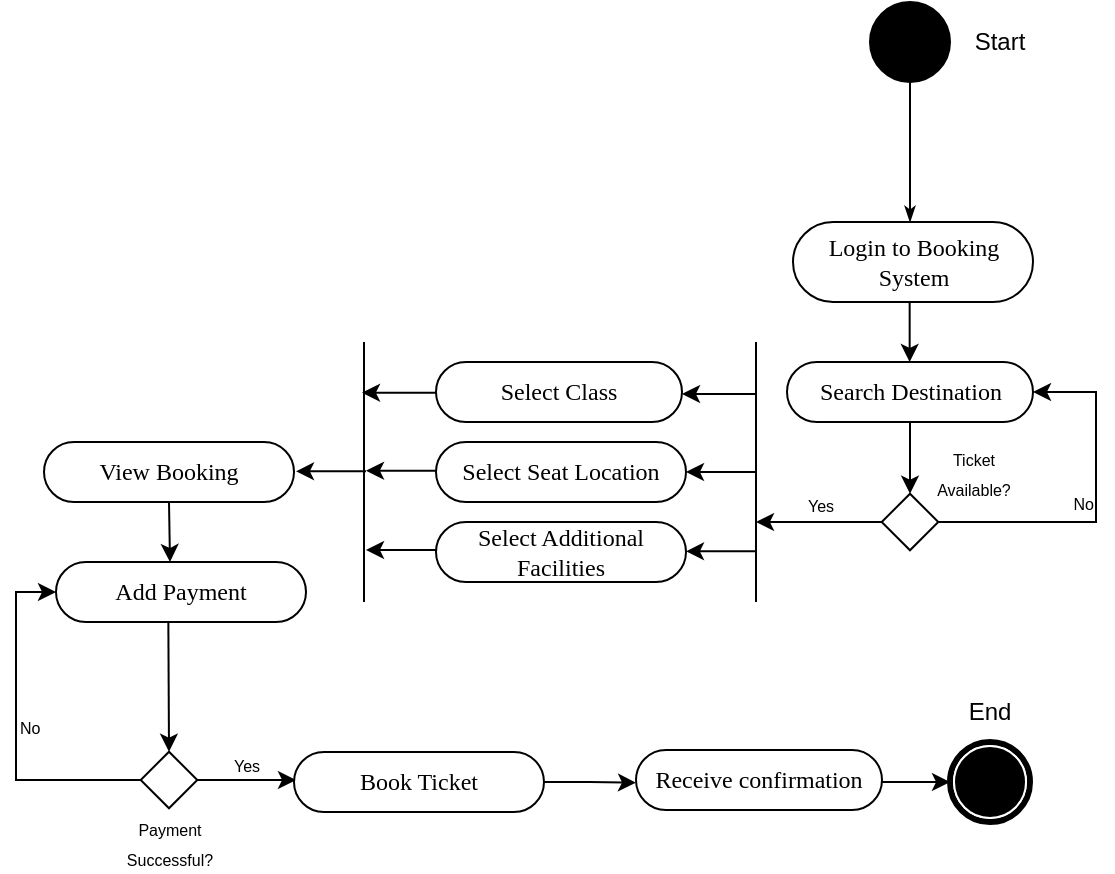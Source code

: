 <mxfile version="20.6.0" type="device"><diagram name="Page-1" id="0783ab3e-0a74-02c8-0abd-f7b4e66b4bec"><mxGraphModel dx="1083" dy="1809" grid="1" gridSize="10" guides="1" tooltips="1" connect="1" arrows="1" fold="1" page="1" pageScale="1" pageWidth="850" pageHeight="1100" background="none" math="0" shadow="0"><root><mxCell id="0"/><mxCell id="1" parent="0"/><mxCell id="Q1ZyOWv6i9mSC_wgeCJG-24" style="edgeStyle=orthogonalEdgeStyle;rounded=0;html=1;labelBackgroundColor=none;startArrow=none;startFill=0;startSize=5;endArrow=classicThin;endFill=1;endSize=5;jettySize=auto;orthogonalLoop=1;strokeWidth=1;fontFamily=Verdana;fontSize=12" parent="1" source="Q1ZyOWv6i9mSC_wgeCJG-25" edge="1"><mxGeometry relative="1" as="geometry"><mxPoint x="537" as="targetPoint"/></mxGeometry></mxCell><mxCell id="Q1ZyOWv6i9mSC_wgeCJG-25" value="S" style="ellipse;whiteSpace=wrap;html=1;rounded=0;shadow=0;comic=0;labelBackgroundColor=none;strokeWidth=1;fillColor=#000000;fontFamily=Verdana;fontSize=12;align=center;" parent="1" vertex="1"><mxGeometry x="517" y="-110" width="40" height="40" as="geometry"/></mxCell><mxCell id="Q1ZyOWv6i9mSC_wgeCJG-66" style="edgeStyle=orthogonalEdgeStyle;rounded=0;orthogonalLoop=1;jettySize=auto;html=1;exitX=0.5;exitY=1;exitDx=0;exitDy=0;startArrow=none;entryX=0;entryY=0;entryDx=0;entryDy=0;" parent="1" source="Q1ZyOWv6i9mSC_wgeCJG-2" edge="1" target="83Clnmo0ifBWDBZL9CoN-5"><mxGeometry relative="1" as="geometry"><mxPoint x="537" y="130" as="targetPoint"/></mxGeometry></mxCell><mxCell id="Q1ZyOWv6i9mSC_wgeCJG-26" value="Login to Booking System" style="rounded=1;whiteSpace=wrap;html=1;shadow=0;comic=0;labelBackgroundColor=none;strokeWidth=1;fontFamily=Verdana;fontSize=12;align=center;arcSize=50;" parent="1" vertex="1"><mxGeometry x="478.5" width="120" height="40" as="geometry"/></mxCell><mxCell id="Q1ZyOWv6i9mSC_wgeCJG-40" value="" style="shape=mxgraph.bpmn.shape;html=1;verticalLabelPosition=bottom;labelBackgroundColor=#ffffff;verticalAlign=top;perimeter=ellipsePerimeter;outline=end;symbol=terminate;rounded=0;shadow=0;comic=0;strokeWidth=1;fontFamily=Verdana;fontSize=12;align=center;" parent="1" vertex="1"><mxGeometry x="557" y="260" width="40" height="40" as="geometry"/></mxCell><mxCell id="Q1ZyOWv6i9mSC_wgeCJG-53" style="edgeStyle=orthogonalEdgeStyle;rounded=0;html=1;exitX=0.75;exitY=1;labelBackgroundColor=none;startArrow=none;startFill=0;startSize=5;endArrow=classicThin;endFill=1;endSize=5;jettySize=auto;orthogonalLoop=1;strokeWidth=1;fontFamily=Verdana;fontSize=12" parent="1" edge="1"><mxGeometry relative="1" as="geometry"><Array as="points"><mxPoint x="430" y="230"/><mxPoint x="635" y="230"/></Array><mxPoint x="468.25" y="350" as="sourcePoint"/></mxGeometry></mxCell><mxCell id="Q1ZyOWv6i9mSC_wgeCJG-59" value="Start" style="text;html=1;strokeColor=none;fillColor=none;align=center;verticalAlign=middle;whiteSpace=wrap;rounded=0;" parent="1" vertex="1"><mxGeometry x="552" y="-105" width="60" height="30" as="geometry"/></mxCell><mxCell id="Q1ZyOWv6i9mSC_wgeCJG-70" value="" style="endArrow=none;html=1;rounded=0;" parent="1" edge="1"><mxGeometry width="50" height="50" relative="1" as="geometry"><mxPoint x="460" y="190" as="sourcePoint"/><mxPoint x="460" y="60" as="targetPoint"/></mxGeometry></mxCell><mxCell id="Q1ZyOWv6i9mSC_wgeCJG-79" style="edgeStyle=orthogonalEdgeStyle;rounded=0;orthogonalLoop=1;jettySize=auto;html=1;exitX=1;exitY=0.5;exitDx=0;exitDy=0;entryX=0;entryY=0.5;entryDx=0;entryDy=0;strokeWidth=1;" parent="1" source="Q1ZyOWv6i9mSC_wgeCJG-77" target="Q1ZyOWv6i9mSC_wgeCJG-40" edge="1"><mxGeometry relative="1" as="geometry"><Array as="points"><mxPoint x="462" y="279"/><mxPoint x="462" y="280"/></Array></mxGeometry></mxCell><mxCell id="Q1ZyOWv6i9mSC_wgeCJG-77" value="Receive confirmation" style="rounded=1;whiteSpace=wrap;html=1;shadow=0;comic=0;labelBackgroundColor=none;strokeWidth=1;fontFamily=Verdana;fontSize=12;align=center;arcSize=50;" parent="1" vertex="1"><mxGeometry x="400" y="264" width="123" height="30" as="geometry"/></mxCell><mxCell id="Q1ZyOWv6i9mSC_wgeCJG-80" value="End" style="text;html=1;strokeColor=none;fillColor=none;align=center;verticalAlign=middle;whiteSpace=wrap;rounded=0;" parent="1" vertex="1"><mxGeometry x="547" y="230" width="60" height="30" as="geometry"/></mxCell><mxCell id="Q1ZyOWv6i9mSC_wgeCJG-2" value="Search Destination" style="rounded=1;whiteSpace=wrap;html=1;shadow=0;comic=0;labelBackgroundColor=none;strokeWidth=1;fontFamily=Verdana;fontSize=12;align=center;arcSize=50;" parent="1" vertex="1"><mxGeometry x="475.5" y="70" width="123" height="30" as="geometry"/></mxCell><mxCell id="83Clnmo0ifBWDBZL9CoN-1" value="Select Seat Location" style="rounded=1;whiteSpace=wrap;html=1;shadow=0;comic=0;labelBackgroundColor=none;strokeWidth=1;fontFamily=Verdana;fontSize=12;align=center;arcSize=50;" vertex="1" parent="1"><mxGeometry x="300" y="110" width="125" height="30" as="geometry"/></mxCell><mxCell id="83Clnmo0ifBWDBZL9CoN-3" style="edgeStyle=orthogonalEdgeStyle;rounded=0;orthogonalLoop=1;jettySize=auto;html=1;exitX=0.5;exitY=1;exitDx=0;exitDy=0;startArrow=none;" edge="1" parent="1"><mxGeometry relative="1" as="geometry"><mxPoint x="536.83" y="70" as="targetPoint"/><mxPoint x="536.83" y="40" as="sourcePoint"/></mxGeometry></mxCell><mxCell id="83Clnmo0ifBWDBZL9CoN-7" value="No" style="edgeStyle=orthogonalEdgeStyle;rounded=0;orthogonalLoop=1;jettySize=auto;html=1;exitX=1;exitY=0;exitDx=0;exitDy=0;entryX=1;entryY=0.5;entryDx=0;entryDy=0;fontSize=8;labelPosition=left;verticalLabelPosition=middle;align=right;verticalAlign=middle;" edge="1" parent="1" source="83Clnmo0ifBWDBZL9CoN-5" target="Q1ZyOWv6i9mSC_wgeCJG-2"><mxGeometry relative="1" as="geometry"><Array as="points"><mxPoint x="630" y="150"/><mxPoint x="630" y="85"/></Array></mxGeometry></mxCell><mxCell id="83Clnmo0ifBWDBZL9CoN-5" value="" style="rounded=0;whiteSpace=wrap;html=1;fontSize=16;rotation=45;labelPosition=right;verticalLabelPosition=middle;align=left;verticalAlign=middle;" vertex="1" parent="1"><mxGeometry x="527" y="140" width="20" height="20" as="geometry"/></mxCell><mxCell id="83Clnmo0ifBWDBZL9CoN-6" value="&lt;span style=&quot;text-align: left; background-color: rgb(255, 255, 255);&quot;&gt;&lt;font style=&quot;font-size: 8px;&quot;&gt;Ticket Available?&lt;/font&gt;&lt;/span&gt;" style="text;html=1;align=center;verticalAlign=middle;whiteSpace=wrap;rounded=0;" vertex="1" parent="1"><mxGeometry x="538.5" y="110" width="60" height="30" as="geometry"/></mxCell><mxCell id="83Clnmo0ifBWDBZL9CoN-8" value="&lt;font style=&quot;font-size: 8px;&quot;&gt;Yes&lt;/font&gt;" style="edgeStyle=orthogonalEdgeStyle;rounded=0;orthogonalLoop=1;jettySize=auto;html=1;startArrow=none;labelPosition=center;verticalLabelPosition=top;align=center;verticalAlign=bottom;exitX=0;exitY=1;exitDx=0;exitDy=0;" edge="1" parent="1" source="83Clnmo0ifBWDBZL9CoN-5"><mxGeometry relative="1" as="geometry"><mxPoint x="460" y="150" as="targetPoint"/><mxPoint x="530" y="180" as="sourcePoint"/></mxGeometry></mxCell><mxCell id="83Clnmo0ifBWDBZL9CoN-10" value="Select Class" style="rounded=1;whiteSpace=wrap;html=1;shadow=0;comic=0;labelBackgroundColor=none;strokeWidth=1;fontFamily=Verdana;fontSize=12;align=center;arcSize=50;" vertex="1" parent="1"><mxGeometry x="300" y="70" width="123" height="30" as="geometry"/></mxCell><mxCell id="83Clnmo0ifBWDBZL9CoN-11" value="Select Additional Facilities" style="rounded=1;whiteSpace=wrap;html=1;shadow=0;comic=0;labelBackgroundColor=none;strokeWidth=1;fontFamily=Verdana;fontSize=12;align=center;arcSize=50;" vertex="1" parent="1"><mxGeometry x="300" y="150" width="125" height="30" as="geometry"/></mxCell><mxCell id="83Clnmo0ifBWDBZL9CoN-12" value="" style="endArrow=classic;html=1;rounded=0;fontSize=8;" edge="1" parent="1"><mxGeometry width="50" height="50" relative="1" as="geometry"><mxPoint x="460" y="86" as="sourcePoint"/><mxPoint x="423" y="86" as="targetPoint"/></mxGeometry></mxCell><mxCell id="83Clnmo0ifBWDBZL9CoN-13" value="" style="endArrow=classic;html=1;rounded=0;fontSize=8;" edge="1" parent="1"><mxGeometry width="50" height="50" relative="1" as="geometry"><mxPoint x="460" y="125" as="sourcePoint"/><mxPoint x="425" y="125" as="targetPoint"/></mxGeometry></mxCell><mxCell id="83Clnmo0ifBWDBZL9CoN-14" value="" style="endArrow=classic;html=1;rounded=0;fontSize=8;" edge="1" parent="1"><mxGeometry width="50" height="50" relative="1" as="geometry"><mxPoint x="460" y="164.67" as="sourcePoint"/><mxPoint x="425" y="164.67" as="targetPoint"/></mxGeometry></mxCell><mxCell id="83Clnmo0ifBWDBZL9CoN-15" value="" style="endArrow=classic;html=1;rounded=0;fontSize=8;" edge="1" parent="1"><mxGeometry width="50" height="50" relative="1" as="geometry"><mxPoint x="300" y="85.33" as="sourcePoint"/><mxPoint x="263" y="85.33" as="targetPoint"/></mxGeometry></mxCell><mxCell id="83Clnmo0ifBWDBZL9CoN-16" value="" style="endArrow=classic;html=1;rounded=0;fontSize=8;" edge="1" parent="1"><mxGeometry width="50" height="50" relative="1" as="geometry"><mxPoint x="300" y="124.33" as="sourcePoint"/><mxPoint x="265" y="124.33" as="targetPoint"/></mxGeometry></mxCell><mxCell id="83Clnmo0ifBWDBZL9CoN-17" value="" style="endArrow=classic;html=1;rounded=0;fontSize=8;" edge="1" parent="1"><mxGeometry width="50" height="50" relative="1" as="geometry"><mxPoint x="300" y="164.0" as="sourcePoint"/><mxPoint x="265" y="164.0" as="targetPoint"/></mxGeometry></mxCell><mxCell id="83Clnmo0ifBWDBZL9CoN-18" value="" style="endArrow=none;html=1;rounded=0;" edge="1" parent="1"><mxGeometry width="50" height="50" relative="1" as="geometry"><mxPoint x="264" y="190" as="sourcePoint"/><mxPoint x="264" y="60" as="targetPoint"/></mxGeometry></mxCell><mxCell id="83Clnmo0ifBWDBZL9CoN-19" value="" style="endArrow=classic;html=1;rounded=0;fontSize=8;" edge="1" parent="1"><mxGeometry width="50" height="50" relative="1" as="geometry"><mxPoint x="265" y="124.67" as="sourcePoint"/><mxPoint x="230" y="124.67" as="targetPoint"/></mxGeometry></mxCell><mxCell id="83Clnmo0ifBWDBZL9CoN-21" value="View Booking" style="rounded=1;whiteSpace=wrap;html=1;shadow=0;comic=0;labelBackgroundColor=none;strokeWidth=1;fontFamily=Verdana;fontSize=12;align=center;arcSize=50;" vertex="1" parent="1"><mxGeometry x="104" y="110" width="125" height="30" as="geometry"/></mxCell><mxCell id="83Clnmo0ifBWDBZL9CoN-22" value="" style="endArrow=classic;html=1;rounded=0;fontSize=8;exitX=0.5;exitY=1;exitDx=0;exitDy=0;" edge="1" parent="1" source="83Clnmo0ifBWDBZL9CoN-21"><mxGeometry width="50" height="50" relative="1" as="geometry"><mxPoint x="165" y="164.67" as="sourcePoint"/><mxPoint x="167" y="170" as="targetPoint"/></mxGeometry></mxCell><mxCell id="83Clnmo0ifBWDBZL9CoN-23" value="Add Payment" style="rounded=1;whiteSpace=wrap;html=1;shadow=0;comic=0;labelBackgroundColor=none;strokeWidth=1;fontFamily=Verdana;fontSize=12;align=center;arcSize=50;" vertex="1" parent="1"><mxGeometry x="110" y="170" width="125" height="30" as="geometry"/></mxCell><mxCell id="83Clnmo0ifBWDBZL9CoN-24" value="" style="endArrow=classic;html=1;rounded=0;fontSize=8;exitX=0.5;exitY=1;exitDx=0;exitDy=0;entryX=0;entryY=0;entryDx=0;entryDy=0;" edge="1" parent="1" target="83Clnmo0ifBWDBZL9CoN-25"><mxGeometry width="50" height="50" relative="1" as="geometry"><mxPoint x="166.17" y="200" as="sourcePoint"/><mxPoint x="166.67" y="230" as="targetPoint"/></mxGeometry></mxCell><mxCell id="83Clnmo0ifBWDBZL9CoN-27" value="No" style="edgeStyle=orthogonalEdgeStyle;rounded=0;orthogonalLoop=1;jettySize=auto;html=1;exitX=0;exitY=1;exitDx=0;exitDy=0;entryX=0;entryY=0.5;entryDx=0;entryDy=0;fontSize=8;labelPosition=right;verticalLabelPosition=middle;align=left;verticalAlign=middle;" edge="1" parent="1" source="83Clnmo0ifBWDBZL9CoN-25" target="83Clnmo0ifBWDBZL9CoN-23"><mxGeometry relative="1" as="geometry"><Array as="points"><mxPoint x="90" y="279"/><mxPoint x="90" y="185"/></Array></mxGeometry></mxCell><mxCell id="83Clnmo0ifBWDBZL9CoN-28" value="Yes" style="edgeStyle=orthogonalEdgeStyle;rounded=0;orthogonalLoop=1;jettySize=auto;html=1;exitX=1;exitY=0;exitDx=0;exitDy=0;fontSize=8;labelPosition=center;verticalLabelPosition=top;align=center;verticalAlign=bottom;" edge="1" parent="1" source="83Clnmo0ifBWDBZL9CoN-25"><mxGeometry relative="1" as="geometry"><mxPoint x="230" y="279" as="targetPoint"/></mxGeometry></mxCell><mxCell id="83Clnmo0ifBWDBZL9CoN-25" value="" style="rounded=0;whiteSpace=wrap;html=1;fontSize=16;rotation=45;labelPosition=right;verticalLabelPosition=middle;align=left;verticalAlign=middle;" vertex="1" parent="1"><mxGeometry x="156.5" y="269" width="20" height="20" as="geometry"/></mxCell><mxCell id="83Clnmo0ifBWDBZL9CoN-26" value="&lt;span style=&quot;text-align: left; background-color: rgb(255, 255, 255);&quot;&gt;&lt;font style=&quot;font-size: 8px;&quot;&gt;Payment &lt;br&gt;Successful?&lt;/font&gt;&lt;/span&gt;" style="text;html=1;align=center;verticalAlign=middle;whiteSpace=wrap;rounded=0;" vertex="1" parent="1"><mxGeometry x="136.5" y="295" width="60" height="30" as="geometry"/></mxCell><mxCell id="83Clnmo0ifBWDBZL9CoN-30" style="edgeStyle=orthogonalEdgeStyle;rounded=0;orthogonalLoop=1;jettySize=auto;html=1;exitX=1;exitY=0.5;exitDx=0;exitDy=0;fontSize=8;" edge="1" parent="1" source="83Clnmo0ifBWDBZL9CoN-29"><mxGeometry relative="1" as="geometry"><mxPoint x="400" y="280.333" as="targetPoint"/></mxGeometry></mxCell><mxCell id="83Clnmo0ifBWDBZL9CoN-29" value="Book Ticket" style="rounded=1;whiteSpace=wrap;html=1;shadow=0;comic=0;labelBackgroundColor=none;strokeWidth=1;fontFamily=Verdana;fontSize=12;align=center;arcSize=50;" vertex="1" parent="1"><mxGeometry x="229" y="265" width="125" height="30" as="geometry"/></mxCell></root></mxGraphModel></diagram></mxfile>